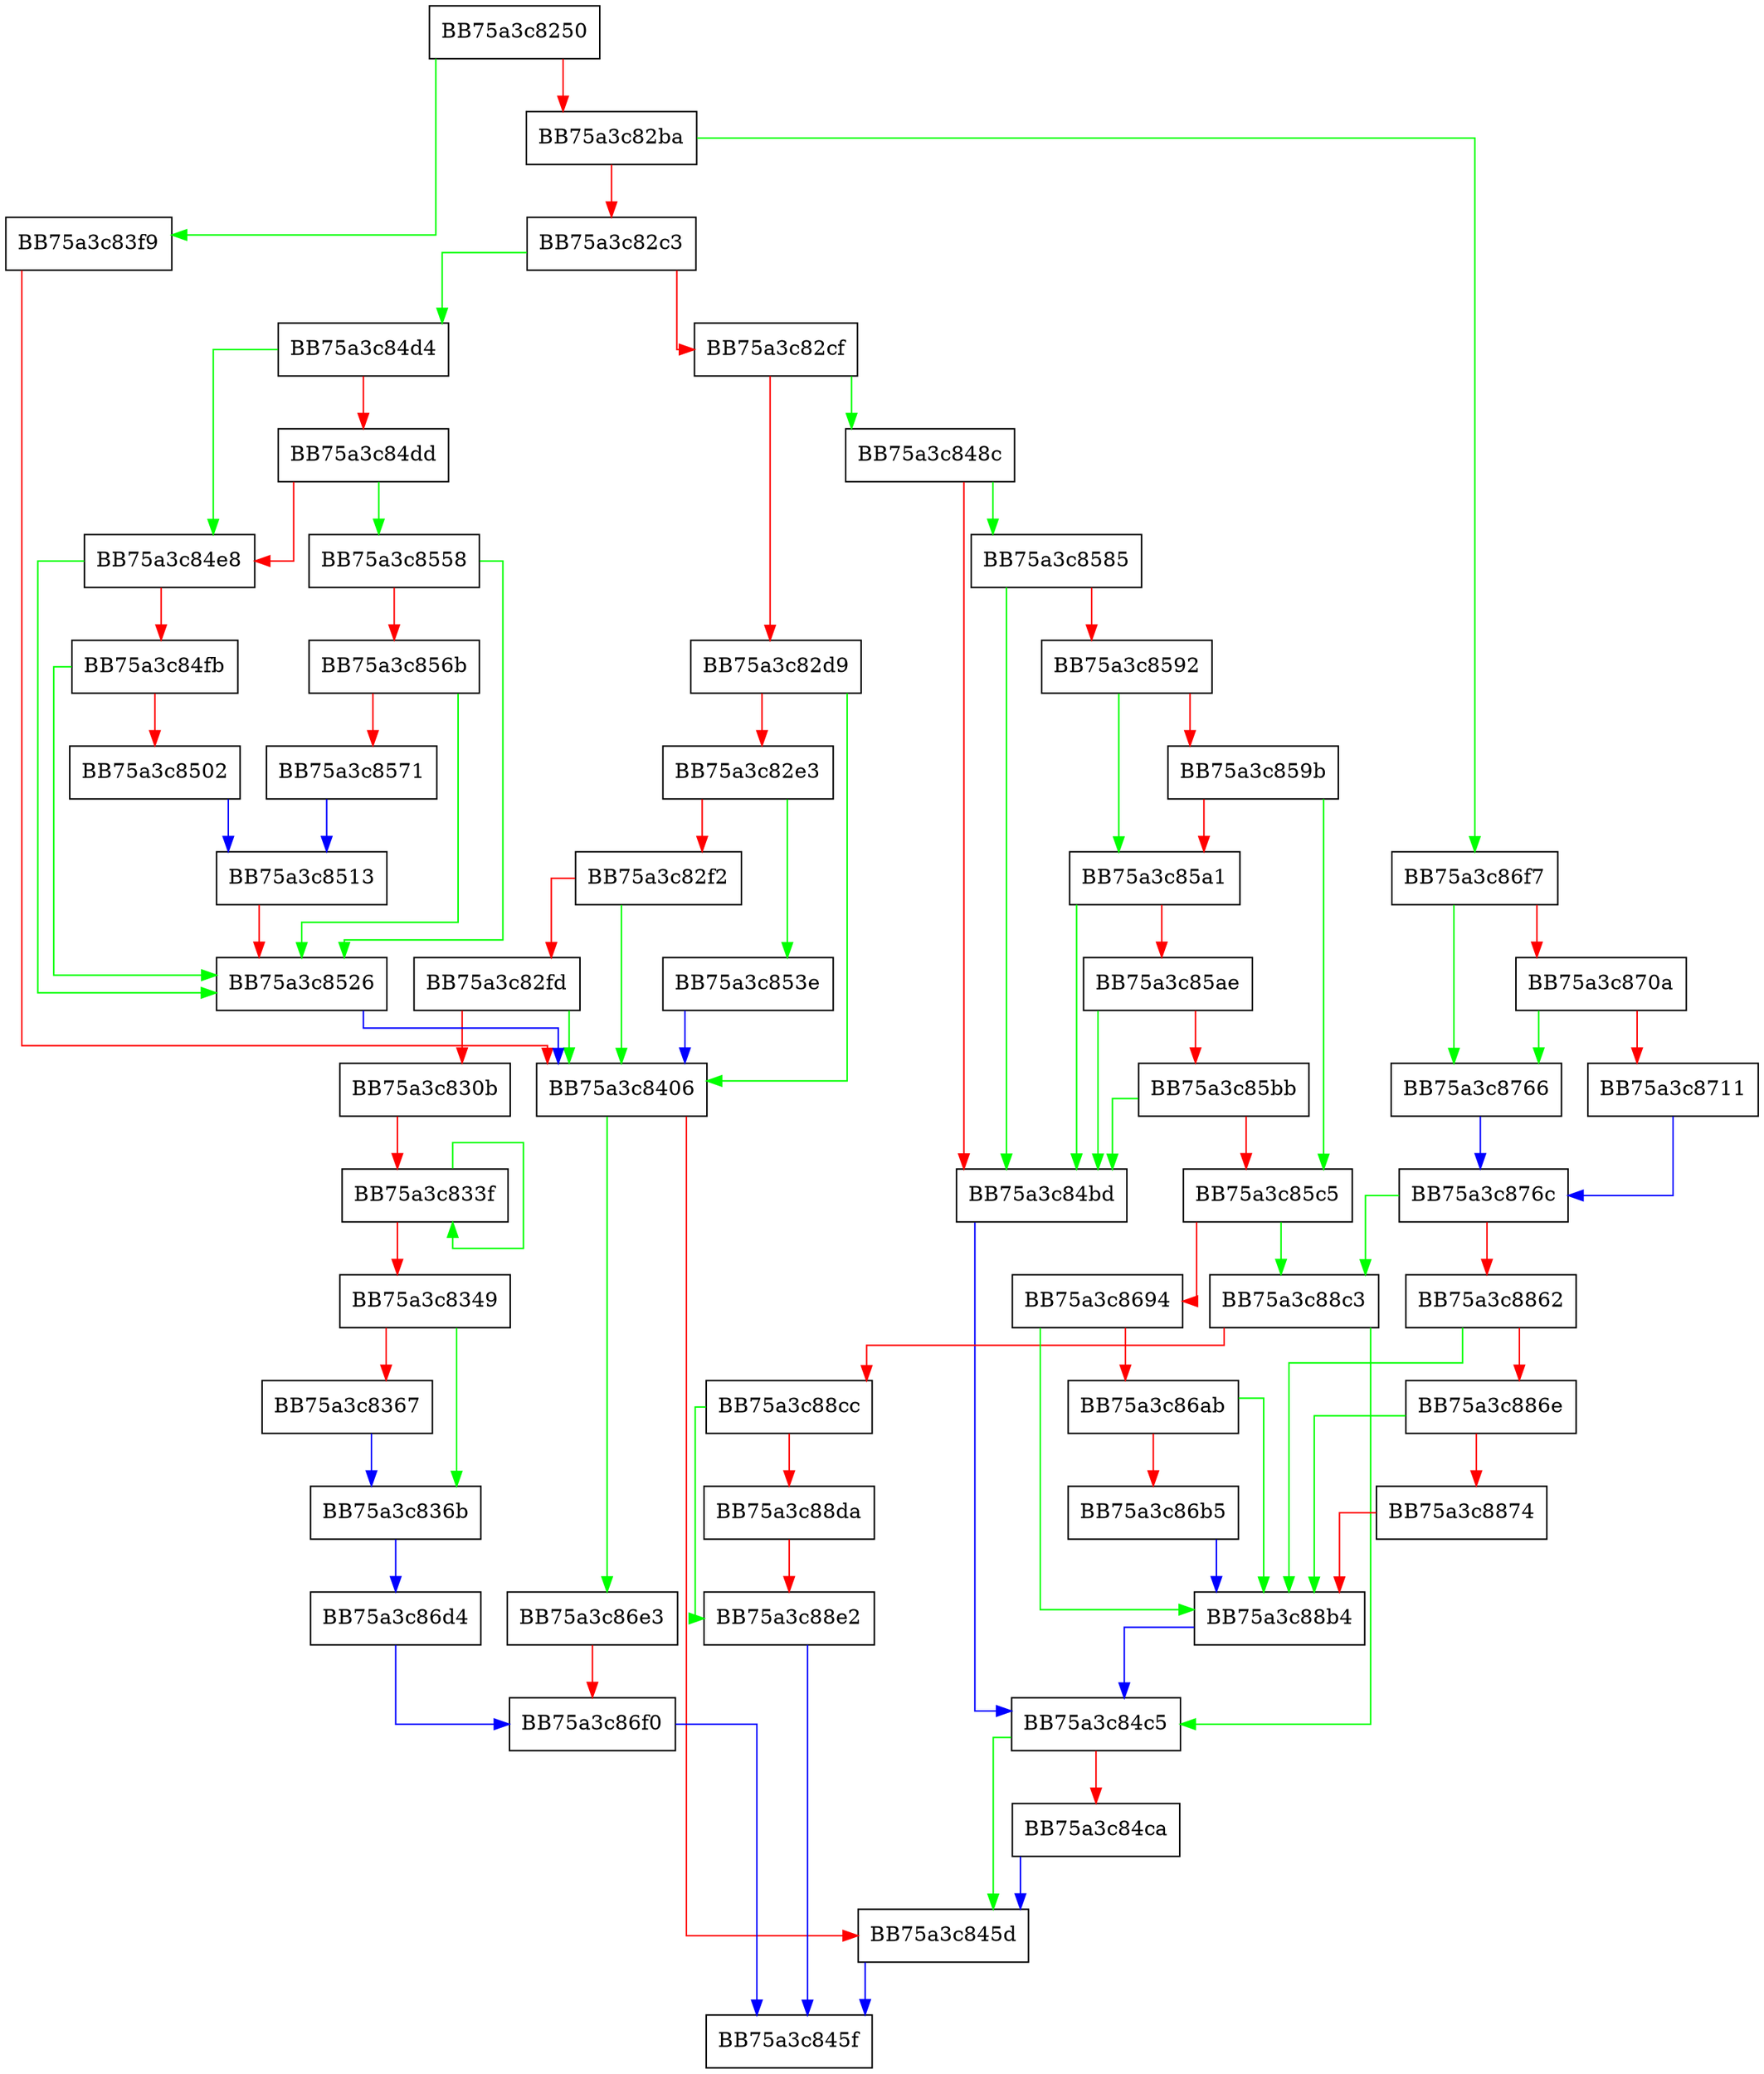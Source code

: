 digraph ScanCallback {
  node [shape="box"];
  graph [splines=ortho];
  BB75a3c8250 -> BB75a3c83f9 [color="green"];
  BB75a3c8250 -> BB75a3c82ba [color="red"];
  BB75a3c82ba -> BB75a3c86f7 [color="green"];
  BB75a3c82ba -> BB75a3c82c3 [color="red"];
  BB75a3c82c3 -> BB75a3c84d4 [color="green"];
  BB75a3c82c3 -> BB75a3c82cf [color="red"];
  BB75a3c82cf -> BB75a3c848c [color="green"];
  BB75a3c82cf -> BB75a3c82d9 [color="red"];
  BB75a3c82d9 -> BB75a3c8406 [color="green"];
  BB75a3c82d9 -> BB75a3c82e3 [color="red"];
  BB75a3c82e3 -> BB75a3c853e [color="green"];
  BB75a3c82e3 -> BB75a3c82f2 [color="red"];
  BB75a3c82f2 -> BB75a3c8406 [color="green"];
  BB75a3c82f2 -> BB75a3c82fd [color="red"];
  BB75a3c82fd -> BB75a3c8406 [color="green"];
  BB75a3c82fd -> BB75a3c830b [color="red"];
  BB75a3c830b -> BB75a3c833f [color="red"];
  BB75a3c833f -> BB75a3c833f [color="green"];
  BB75a3c833f -> BB75a3c8349 [color="red"];
  BB75a3c8349 -> BB75a3c836b [color="green"];
  BB75a3c8349 -> BB75a3c8367 [color="red"];
  BB75a3c8367 -> BB75a3c836b [color="blue"];
  BB75a3c836b -> BB75a3c86d4 [color="blue"];
  BB75a3c83f9 -> BB75a3c8406 [color="red"];
  BB75a3c8406 -> BB75a3c86e3 [color="green"];
  BB75a3c8406 -> BB75a3c845d [color="red"];
  BB75a3c845d -> BB75a3c845f [color="blue"];
  BB75a3c848c -> BB75a3c8585 [color="green"];
  BB75a3c848c -> BB75a3c84bd [color="red"];
  BB75a3c84bd -> BB75a3c84c5 [color="blue"];
  BB75a3c84c5 -> BB75a3c845d [color="green"];
  BB75a3c84c5 -> BB75a3c84ca [color="red"];
  BB75a3c84ca -> BB75a3c845d [color="blue"];
  BB75a3c84d4 -> BB75a3c84e8 [color="green"];
  BB75a3c84d4 -> BB75a3c84dd [color="red"];
  BB75a3c84dd -> BB75a3c8558 [color="green"];
  BB75a3c84dd -> BB75a3c84e8 [color="red"];
  BB75a3c84e8 -> BB75a3c8526 [color="green"];
  BB75a3c84e8 -> BB75a3c84fb [color="red"];
  BB75a3c84fb -> BB75a3c8526 [color="green"];
  BB75a3c84fb -> BB75a3c8502 [color="red"];
  BB75a3c8502 -> BB75a3c8513 [color="blue"];
  BB75a3c8513 -> BB75a3c8526 [color="red"];
  BB75a3c8526 -> BB75a3c8406 [color="blue"];
  BB75a3c853e -> BB75a3c8406 [color="blue"];
  BB75a3c8558 -> BB75a3c8526 [color="green"];
  BB75a3c8558 -> BB75a3c856b [color="red"];
  BB75a3c856b -> BB75a3c8526 [color="green"];
  BB75a3c856b -> BB75a3c8571 [color="red"];
  BB75a3c8571 -> BB75a3c8513 [color="blue"];
  BB75a3c8585 -> BB75a3c84bd [color="green"];
  BB75a3c8585 -> BB75a3c8592 [color="red"];
  BB75a3c8592 -> BB75a3c85a1 [color="green"];
  BB75a3c8592 -> BB75a3c859b [color="red"];
  BB75a3c859b -> BB75a3c85c5 [color="green"];
  BB75a3c859b -> BB75a3c85a1 [color="red"];
  BB75a3c85a1 -> BB75a3c84bd [color="green"];
  BB75a3c85a1 -> BB75a3c85ae [color="red"];
  BB75a3c85ae -> BB75a3c84bd [color="green"];
  BB75a3c85ae -> BB75a3c85bb [color="red"];
  BB75a3c85bb -> BB75a3c84bd [color="green"];
  BB75a3c85bb -> BB75a3c85c5 [color="red"];
  BB75a3c85c5 -> BB75a3c88c3 [color="green"];
  BB75a3c85c5 -> BB75a3c8694 [color="red"];
  BB75a3c8694 -> BB75a3c88b4 [color="green"];
  BB75a3c8694 -> BB75a3c86ab [color="red"];
  BB75a3c86ab -> BB75a3c88b4 [color="green"];
  BB75a3c86ab -> BB75a3c86b5 [color="red"];
  BB75a3c86b5 -> BB75a3c88b4 [color="blue"];
  BB75a3c86d4 -> BB75a3c86f0 [color="blue"];
  BB75a3c86e3 -> BB75a3c86f0 [color="red"];
  BB75a3c86f0 -> BB75a3c845f [color="blue"];
  BB75a3c86f7 -> BB75a3c8766 [color="green"];
  BB75a3c86f7 -> BB75a3c870a [color="red"];
  BB75a3c870a -> BB75a3c8766 [color="green"];
  BB75a3c870a -> BB75a3c8711 [color="red"];
  BB75a3c8711 -> BB75a3c876c [color="blue"];
  BB75a3c8766 -> BB75a3c876c [color="blue"];
  BB75a3c876c -> BB75a3c88c3 [color="green"];
  BB75a3c876c -> BB75a3c8862 [color="red"];
  BB75a3c8862 -> BB75a3c88b4 [color="green"];
  BB75a3c8862 -> BB75a3c886e [color="red"];
  BB75a3c886e -> BB75a3c88b4 [color="green"];
  BB75a3c886e -> BB75a3c8874 [color="red"];
  BB75a3c8874 -> BB75a3c88b4 [color="red"];
  BB75a3c88b4 -> BB75a3c84c5 [color="blue"];
  BB75a3c88c3 -> BB75a3c84c5 [color="green"];
  BB75a3c88c3 -> BB75a3c88cc [color="red"];
  BB75a3c88cc -> BB75a3c88e2 [color="green"];
  BB75a3c88cc -> BB75a3c88da [color="red"];
  BB75a3c88da -> BB75a3c88e2 [color="red"];
  BB75a3c88e2 -> BB75a3c845f [color="blue"];
}